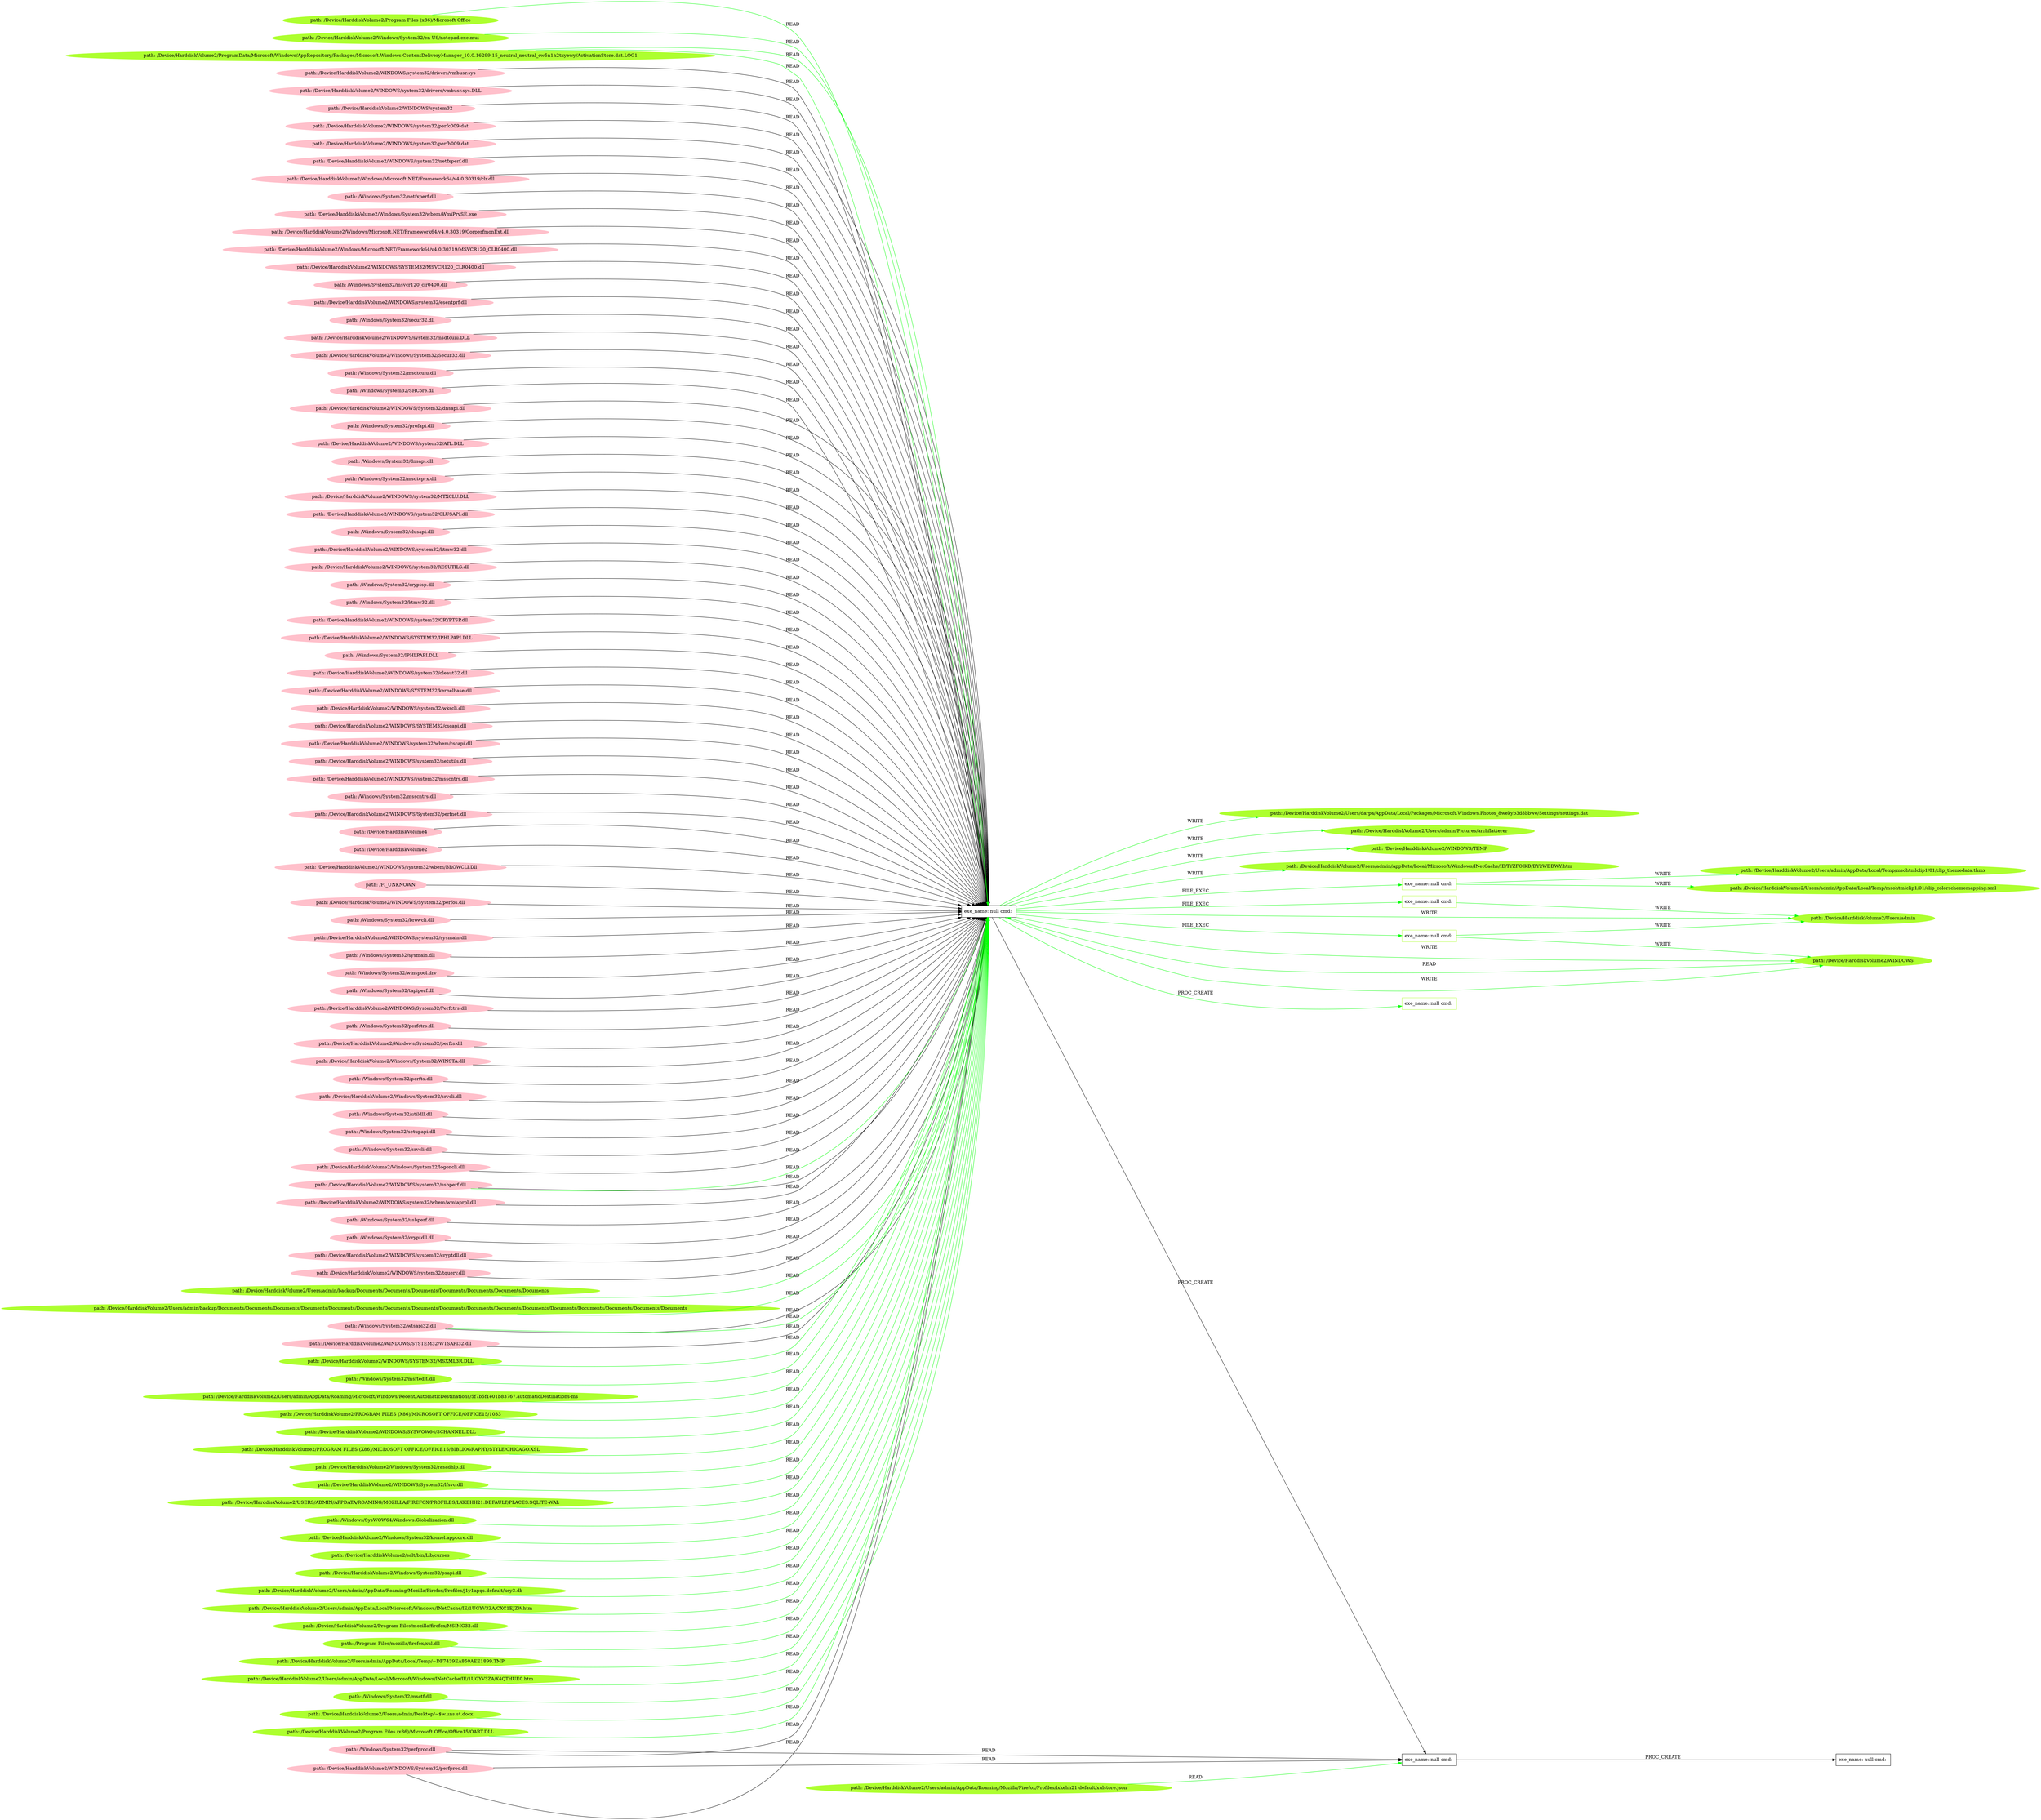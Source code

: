 digraph {
	rankdir=LR
	28 [label="exe_name: null cmd: " color=black shape=box style=solid]
	132 [label="exe_name: null cmd: " color=greenyellow shape=box style=solid]
	28 -> 132 [label=FILE_EXEC color=green]
	28 [label="exe_name: null cmd: " color=black shape=box style=solid]
	159 [label="exe_name: null cmd: " color=greenyellow shape=box style=solid]
	28 -> 159 [label=FILE_EXEC color=green]
	28 [label="exe_name: null cmd: " color=black shape=box style=solid]
	163 [label="exe_name: null cmd: " color=greenyellow shape=box style=solid]
	28 -> 163 [label=FILE_EXEC color=green]
	158 [label="path: /Device/HarddiskVolume2/ProgramData/Microsoft/Windows/AppRepository/Packages/Microsoft.Windows.ContentDeliveryManager_10.0.16299.15_neutral_neutral_cw5n1h2txyewy/ActivationStore.dat.LOG1" color=greenyellow shape=oval style=filled]
	28 [label="exe_name: null cmd: " color=black shape=box style=solid]
	158 -> 28 [label=READ color=green]
	51 [label="path: /Device/HarddiskVolume2/WINDOWS/system32/drivers/vmbusr.sys" color=pink shape=oval style=filled]
	28 [label="exe_name: null cmd: " color=black shape=box style=solid]
	51 -> 28 [label=READ color=black]
	80 [label="path: /Device/HarddiskVolume2/WINDOWS/system32/drivers/vmbusr.sys.DLL" color=pink shape=oval style=filled]
	28 [label="exe_name: null cmd: " color=black shape=box style=solid]
	80 -> 28 [label=READ color=black]
	17 [label="path: /Device/HarddiskVolume2/WINDOWS/system32" color=pink shape=oval style=filled]
	28 [label="exe_name: null cmd: " color=black shape=box style=solid]
	17 -> 28 [label=READ color=black]
	47 [label="path: /Device/HarddiskVolume2/WINDOWS/system32/perfc009.dat" color=pink shape=oval style=filled]
	28 [label="exe_name: null cmd: " color=black shape=box style=solid]
	47 -> 28 [label=READ color=black]
	107 [label="path: /Device/HarddiskVolume2/WINDOWS/system32/perfh009.dat" color=pink shape=oval style=filled]
	28 [label="exe_name: null cmd: " color=black shape=box style=solid]
	107 -> 28 [label=READ color=black]
	61 [label="path: /Device/HarddiskVolume2/WINDOWS/system32/netfxperf.dll" color=pink shape=oval style=filled]
	28 [label="exe_name: null cmd: " color=black shape=box style=solid]
	61 -> 28 [label=READ color=black]
	25 [label="path: /Device/HarddiskVolume2/Windows/Microsoft.NET/Framework64/v4.0.30319/clr.dll" color=pink shape=oval style=filled]
	28 [label="exe_name: null cmd: " color=black shape=box style=solid]
	25 -> 28 [label=READ color=black]
	53 [label="path: /Windows/System32/netfxperf.dll" color=pink shape=oval style=filled]
	28 [label="exe_name: null cmd: " color=black shape=box style=solid]
	53 -> 28 [label=READ color=black]
	42 [label="path: /Device/HarddiskVolume2/Windows/System32/wbem/WmiPrvSE.exe" color=pink shape=oval style=filled]
	28 [label="exe_name: null cmd: " color=black shape=box style=solid]
	42 -> 28 [label=READ color=black]
	14 [label="path: /Device/HarddiskVolume2/Windows/Microsoft.NET/Framework64/v4.0.30319/CorperfmonExt.dll" color=pink shape=oval style=filled]
	28 [label="exe_name: null cmd: " color=black shape=box style=solid]
	14 -> 28 [label=READ color=black]
	94 [label="path: /Device/HarddiskVolume2/Windows/Microsoft.NET/Framework64/v4.0.30319/MSVCR120_CLR0400.dll" color=pink shape=oval style=filled]
	28 [label="exe_name: null cmd: " color=black shape=box style=solid]
	94 -> 28 [label=READ color=black]
	60 [label="path: /Device/HarddiskVolume2/WINDOWS/SYSTEM32/MSVCR120_CLR0400.dll" color=pink shape=oval style=filled]
	28 [label="exe_name: null cmd: " color=black shape=box style=solid]
	60 -> 28 [label=READ color=black]
	65 [label="path: /Windows/System32/msvcr120_clr0400.dll" color=pink shape=oval style=filled]
	28 [label="exe_name: null cmd: " color=black shape=box style=solid]
	65 -> 28 [label=READ color=black]
	35 [label="path: /Device/HarddiskVolume2/WINDOWS/system32/esentprf.dll" color=pink shape=oval style=filled]
	28 [label="exe_name: null cmd: " color=black shape=box style=solid]
	35 -> 28 [label=READ color=black]
	38 [label="path: /Windows/System32/secur32.dll" color=pink shape=oval style=filled]
	28 [label="exe_name: null cmd: " color=black shape=box style=solid]
	38 -> 28 [label=READ color=black]
	44 [label="path: /Device/HarddiskVolume2/WINDOWS/system32/msdtcuiu.DLL" color=pink shape=oval style=filled]
	28 [label="exe_name: null cmd: " color=black shape=box style=solid]
	44 -> 28 [label=READ color=black]
	104 [label="path: /Device/HarddiskVolume2/Windows/System32/Secur32.dll" color=pink shape=oval style=filled]
	28 [label="exe_name: null cmd: " color=black shape=box style=solid]
	104 -> 28 [label=READ color=black]
	87 [label="path: /Windows/System32/msdtcuiu.dll" color=pink shape=oval style=filled]
	28 [label="exe_name: null cmd: " color=black shape=box style=solid]
	87 -> 28 [label=READ color=black]
	115 [label="path: /Windows/System32/SHCore.dll" color=pink shape=oval style=filled]
	28 [label="exe_name: null cmd: " color=black shape=box style=solid]
	115 -> 28 [label=READ color=black]
	40 [label="path: /Device/HarddiskVolume2/WINDOWS/System32/dnsapi.dll" color=pink shape=oval style=filled]
	28 [label="exe_name: null cmd: " color=black shape=box style=solid]
	40 -> 28 [label=READ color=black]
	73 [label="path: /Windows/System32/profapi.dll" color=pink shape=oval style=filled]
	28 [label="exe_name: null cmd: " color=black shape=box style=solid]
	73 -> 28 [label=READ color=black]
	90 [label="path: /Device/HarddiskVolume2/WINDOWS/system32/ATL.DLL" color=pink shape=oval style=filled]
	28 [label="exe_name: null cmd: " color=black shape=box style=solid]
	90 -> 28 [label=READ color=black]
	100 [label="path: /Windows/System32/dnsapi.dll" color=pink shape=oval style=filled]
	28 [label="exe_name: null cmd: " color=black shape=box style=solid]
	100 -> 28 [label=READ color=black]
	29 [label="path: /Windows/System32/msdtcprx.dll" color=pink shape=oval style=filled]
	28 [label="exe_name: null cmd: " color=black shape=box style=solid]
	29 -> 28 [label=READ color=black]
	68 [label="path: /Device/HarddiskVolume2/WINDOWS/system32/MTXCLU.DLL" color=pink shape=oval style=filled]
	28 [label="exe_name: null cmd: " color=black shape=box style=solid]
	68 -> 28 [label=READ color=black]
	46 [label="path: /Device/HarddiskVolume2/WINDOWS/system32/CLUSAPI.dll" color=pink shape=oval style=filled]
	28 [label="exe_name: null cmd: " color=black shape=box style=solid]
	46 -> 28 [label=READ color=black]
	105 [label="path: /Windows/System32/clusapi.dll" color=pink shape=oval style=filled]
	28 [label="exe_name: null cmd: " color=black shape=box style=solid]
	105 -> 28 [label=READ color=black]
	91 [label="path: /Device/HarddiskVolume2/WINDOWS/system32/ktmw32.dll" color=pink shape=oval style=filled]
	28 [label="exe_name: null cmd: " color=black shape=box style=solid]
	91 -> 28 [label=READ color=black]
	72 [label="path: /Device/HarddiskVolume2/WINDOWS/system32/RESUTILS.dll" color=pink shape=oval style=filled]
	28 [label="exe_name: null cmd: " color=black shape=box style=solid]
	72 -> 28 [label=READ color=black]
	88 [label="path: /Windows/System32/cryptsp.dll" color=pink shape=oval style=filled]
	28 [label="exe_name: null cmd: " color=black shape=box style=solid]
	88 -> 28 [label=READ color=black]
	116 [label="path: /Windows/System32/ktmw32.dll" color=pink shape=oval style=filled]
	28 [label="exe_name: null cmd: " color=black shape=box style=solid]
	116 -> 28 [label=READ color=black]
	58 [label="path: /Device/HarddiskVolume2/WINDOWS/system32/CRYPTSP.dll" color=pink shape=oval style=filled]
	28 [label="exe_name: null cmd: " color=black shape=box style=solid]
	58 -> 28 [label=READ color=black]
	22 [label="path: /Device/HarddiskVolume2/WINDOWS/SYSTEM32/IPHLPAPI.DLL" color=pink shape=oval style=filled]
	28 [label="exe_name: null cmd: " color=black shape=box style=solid]
	22 -> 28 [label=READ color=black]
	71 [label="path: /Windows/System32/IPHLPAPI.DLL" color=pink shape=oval style=filled]
	28 [label="exe_name: null cmd: " color=black shape=box style=solid]
	71 -> 28 [label=READ color=black]
	76 [label="path: /Device/HarddiskVolume2/WINDOWS/system32/oleaut32.dll" color=pink shape=oval style=filled]
	28 [label="exe_name: null cmd: " color=black shape=box style=solid]
	76 -> 28 [label=READ color=black]
	56 [label="path: /Device/HarddiskVolume2/WINDOWS/SYSTEM32/kernelbase.dll" color=pink shape=oval style=filled]
	28 [label="exe_name: null cmd: " color=black shape=box style=solid]
	56 -> 28 [label=READ color=black]
	43 [label="path: /Device/HarddiskVolume2/WINDOWS/system32/wkscli.dll" color=pink shape=oval style=filled]
	28 [label="exe_name: null cmd: " color=black shape=box style=solid]
	43 -> 28 [label=READ color=black]
	112 [label="path: /Device/HarddiskVolume2/WINDOWS/SYSTEM32/cscapi.dll" color=pink shape=oval style=filled]
	28 [label="exe_name: null cmd: " color=black shape=box style=solid]
	112 -> 28 [label=READ color=black]
	64 [label="path: /Device/HarddiskVolume2/WINDOWS/system32/wbem/cscapi.dll" color=pink shape=oval style=filled]
	28 [label="exe_name: null cmd: " color=black shape=box style=solid]
	64 -> 28 [label=READ color=black]
	54 [label="path: /Device/HarddiskVolume2/WINDOWS/system32/netutils.dll" color=pink shape=oval style=filled]
	28 [label="exe_name: null cmd: " color=black shape=box style=solid]
	54 -> 28 [label=READ color=black]
	8 [label="path: /Device/HarddiskVolume2/WINDOWS/system32/msscntrs.dll" color=pink shape=oval style=filled]
	28 [label="exe_name: null cmd: " color=black shape=box style=solid]
	8 -> 28 [label=READ color=black]
	36 [label="path: /Windows/System32/msscntrs.dll" color=pink shape=oval style=filled]
	28 [label="exe_name: null cmd: " color=black shape=box style=solid]
	36 -> 28 [label=READ color=black]
	11 [label="path: /Device/HarddiskVolume2/WINDOWS/System32/perfnet.dll" color=pink shape=oval style=filled]
	28 [label="exe_name: null cmd: " color=black shape=box style=solid]
	11 -> 28 [label=READ color=black]
	7 [label="path: /Device/HarddiskVolume4" color=pink shape=oval style=filled]
	28 [label="exe_name: null cmd: " color=black shape=box style=solid]
	7 -> 28 [label=READ color=black]
	69 [label="path: /Device/HarddiskVolume2" color=pink shape=oval style=filled]
	28 [label="exe_name: null cmd: " color=black shape=box style=solid]
	69 -> 28 [label=READ color=black]
	3 [label="path: /Device/HarddiskVolume2/WINDOWS/system32/wbem/BROWCLI.Dll" color=pink shape=oval style=filled]
	28 [label="exe_name: null cmd: " color=black shape=box style=solid]
	3 -> 28 [label=READ color=black]
	121 [label="path: /FI_UNKNOWN" color=pink shape=oval style=filled]
	28 [label="exe_name: null cmd: " color=black shape=box style=solid]
	121 -> 28 [label=READ color=black]
	98 [label="path: /Device/HarddiskVolume2/WINDOWS/System32/perfos.dll" color=pink shape=oval style=filled]
	28 [label="exe_name: null cmd: " color=black shape=box style=solid]
	98 -> 28 [label=READ color=black]
	45 [label="path: /Windows/System32/browcli.dll" color=pink shape=oval style=filled]
	28 [label="exe_name: null cmd: " color=black shape=box style=solid]
	45 -> 28 [label=READ color=black]
	118 [label="path: /Windows/System32/perfproc.dll" color=pink shape=oval style=filled]
	28 [label="exe_name: null cmd: " color=black shape=box style=solid]
	118 -> 28 [label=READ color=black]
	122 [label="path: /Device/HarddiskVolume2/WINDOWS/System32/perfproc.dll" color=pink shape=oval style=filled]
	28 [label="exe_name: null cmd: " color=black shape=box style=solid]
	122 -> 28 [label=READ color=black]
	48 [label="path: /Device/HarddiskVolume2/WINDOWS/system32/sysmain.dll" color=pink shape=oval style=filled]
	28 [label="exe_name: null cmd: " color=black shape=box style=solid]
	48 -> 28 [label=READ color=black]
	66 [label="path: /Windows/System32/sysmain.dll" color=pink shape=oval style=filled]
	28 [label="exe_name: null cmd: " color=black shape=box style=solid]
	66 -> 28 [label=READ color=black]
	9 [label="path: /Windows/System32/winspool.drv" color=pink shape=oval style=filled]
	28 [label="exe_name: null cmd: " color=black shape=box style=solid]
	9 -> 28 [label=READ color=black]
	77 [label="path: /Windows/System32/tapiperf.dll" color=pink shape=oval style=filled]
	28 [label="exe_name: null cmd: " color=black shape=box style=solid]
	77 -> 28 [label=READ color=black]
	24 [label="path: /Device/HarddiskVolume2/WINDOWS/System32/Perfctrs.dll" color=pink shape=oval style=filled]
	28 [label="exe_name: null cmd: " color=black shape=box style=solid]
	24 -> 28 [label=READ color=black]
	59 [label="path: /Windows/System32/perfctrs.dll" color=pink shape=oval style=filled]
	28 [label="exe_name: null cmd: " color=black shape=box style=solid]
	59 -> 28 [label=READ color=black]
	16 [label="path: /Device/HarddiskVolume2/Windows/System32/perfts.dll" color=pink shape=oval style=filled]
	28 [label="exe_name: null cmd: " color=black shape=box style=solid]
	16 -> 28 [label=READ color=black]
	12 [label="path: /Device/HarddiskVolume2/Windows/System32/WINSTA.dll" color=pink shape=oval style=filled]
	28 [label="exe_name: null cmd: " color=black shape=box style=solid]
	12 -> 28 [label=READ color=black]
	4 [label="path: /Windows/System32/perfts.dll" color=pink shape=oval style=filled]
	28 [label="exe_name: null cmd: " color=black shape=box style=solid]
	4 -> 28 [label=READ color=black]
	21 [label="path: /Device/HarddiskVolume2/Windows/System32/srvcli.dll" color=pink shape=oval style=filled]
	28 [label="exe_name: null cmd: " color=black shape=box style=solid]
	21 -> 28 [label=READ color=black]
	70 [label="path: /Windows/System32/utildll.dll" color=pink shape=oval style=filled]
	28 [label="exe_name: null cmd: " color=black shape=box style=solid]
	70 -> 28 [label=READ color=black]
	82 [label="path: /Windows/System32/setupapi.dll" color=pink shape=oval style=filled]
	28 [label="exe_name: null cmd: " color=black shape=box style=solid]
	82 -> 28 [label=READ color=black]
	18 [label="path: /Windows/System32/srvcli.dll" color=pink shape=oval style=filled]
	28 [label="exe_name: null cmd: " color=black shape=box style=solid]
	18 -> 28 [label=READ color=black]
	110 [label="path: /Device/HarddiskVolume2/Windows/System32/logoncli.dll" color=pink shape=oval style=filled]
	28 [label="exe_name: null cmd: " color=black shape=box style=solid]
	110 -> 28 [label=READ color=black]
	111 [label="path: /Device/HarddiskVolume2/WINDOWS/system32/usbperf.dll" color=pink shape=oval style=filled]
	28 [label="exe_name: null cmd: " color=black shape=box style=solid]
	111 -> 28 [label=READ color=green]
	111 [label="path: /Device/HarddiskVolume2/WINDOWS/system32/usbperf.dll" color=pink shape=oval style=filled]
	28 [label="exe_name: null cmd: " color=black shape=box style=solid]
	111 -> 28 [label=READ color=black]
	96 [label="path: /Device/HarddiskVolume2/WINDOWS/system32/wbem/wmiaprpl.dll" color=pink shape=oval style=filled]
	28 [label="exe_name: null cmd: " color=black shape=box style=solid]
	96 -> 28 [label=READ color=black]
	101 [label="path: /Windows/System32/usbperf.dll" color=pink shape=oval style=filled]
	28 [label="exe_name: null cmd: " color=black shape=box style=solid]
	101 -> 28 [label=READ color=black]
	31 [label="path: /Windows/System32/cryptdll.dll" color=pink shape=oval style=filled]
	28 [label="exe_name: null cmd: " color=black shape=box style=solid]
	31 -> 28 [label=READ color=black]
	75 [label="path: /Device/HarddiskVolume2/WINDOWS/system32/cryptdll.dll" color=pink shape=oval style=filled]
	28 [label="exe_name: null cmd: " color=black shape=box style=solid]
	75 -> 28 [label=READ color=black]
	109 [label="path: /Device/HarddiskVolume2/WINDOWS/system32/tquery.dll" color=pink shape=oval style=filled]
	28 [label="exe_name: null cmd: " color=black shape=box style=solid]
	109 -> 28 [label=READ color=black]
	125 [label="path: /Device/HarddiskVolume2/Users/admin/backup/Documents/Documents/Documents/Documents/Documents/Documents/Documents" color=greenyellow shape=oval style=filled]
	28 [label="exe_name: null cmd: " color=black shape=box style=solid]
	125 -> 28 [label=READ color=green]
	138 [label="path: /Device/HarddiskVolume2/Users/admin/backup/Documents/Documents/Documents/Documents/Documents/Documents/Documents/Documents/Documents/Documents/Documents/Documents/Documents/Documents/Documents/Documents/Documents" color=greenyellow shape=oval style=filled]
	28 [label="exe_name: null cmd: " color=black shape=box style=solid]
	138 -> 28 [label=READ color=green]
	79 [label="path: /Windows/System32/wtsapi32.dll" color=pink shape=oval style=filled]
	28 [label="exe_name: null cmd: " color=black shape=box style=solid]
	79 -> 28 [label=READ color=black]
	102 [label="path: /Device/HarddiskVolume2/WINDOWS/SYSTEM32/WTSAPI32.dll" color=pink shape=oval style=filled]
	28 [label="exe_name: null cmd: " color=black shape=box style=solid]
	102 -> 28 [label=READ color=black]
	28 [label="exe_name: null cmd: " color=black shape=box style=solid]
	0 [label="exe_name: null cmd: " color=black shape=box style=solid]
	28 -> 0 [label=PROC_CREATE color=black]
	122 [label="path: /Device/HarddiskVolume2/WINDOWS/System32/perfproc.dll" color=pink shape=oval style=filled]
	0 [label="exe_name: null cmd: " color=black shape=box style=solid]
	122 -> 0 [label=READ color=black]
	118 [label="path: /Windows/System32/perfproc.dll" color=pink shape=oval style=filled]
	0 [label="exe_name: null cmd: " color=black shape=box style=solid]
	118 -> 0 [label=READ color=black]
	0 [label="exe_name: null cmd: " color=black shape=box style=solid]
	1 [label="exe_name: null cmd: " color=black shape=box style=solid]
	0 -> 1 [label=PROC_CREATE color=black]
	130 [label="path: /Device/HarddiskVolume2/WINDOWS/SYSTEM32/MSXML3R.DLL" color=greenyellow shape=oval style=filled]
	28 [label="exe_name: null cmd: " color=black shape=box style=solid]
	130 -> 28 [label=READ color=green]
	148 [label="path: /Windows/System32/msftedit.dll" color=greenyellow shape=oval style=filled]
	28 [label="exe_name: null cmd: " color=black shape=box style=solid]
	148 -> 28 [label=READ color=green]
	157 [label="path: /Device/HarddiskVolume2/Users/admin/AppData/Roaming/Microsoft/Windows/Recent/AutomaticDestinations/5f7b5f1e01b83767.automaticDestinations-ms" color=greenyellow shape=oval style=filled]
	28 [label="exe_name: null cmd: " color=black shape=box style=solid]
	157 -> 28 [label=READ color=green]
	152 [label="path: /Device/HarddiskVolume2/PROGRAM FILES (X86)/MICROSOFT OFFICE/OFFICE15/1033" color=greenyellow shape=oval style=filled]
	28 [label="exe_name: null cmd: " color=black shape=box style=solid]
	152 -> 28 [label=READ color=green]
	167 [label="path: /Device/HarddiskVolume2/WINDOWS/SYSWOW64/SCHANNEL.DLL" color=greenyellow shape=oval style=filled]
	28 [label="exe_name: null cmd: " color=black shape=box style=solid]
	167 -> 28 [label=READ color=green]
	162 [label="path: /Device/HarddiskVolume2/PROGRAM FILES (X86)/MICROSOFT OFFICE/OFFICE15/BIBLIOGRAPHY/STYLE/CHICAGO.XSL" color=greenyellow shape=oval style=filled]
	28 [label="exe_name: null cmd: " color=black shape=box style=solid]
	162 -> 28 [label=READ color=green]
	126 [label="path: /Device/HarddiskVolume2/Windows/System32/rasadhlp.dll" color=greenyellow shape=oval style=filled]
	28 [label="exe_name: null cmd: " color=black shape=box style=solid]
	126 -> 28 [label=READ color=green]
	146 [label="path: /Device/HarddiskVolume2/WINDOWS/System32/lfsvc.dll" color=greenyellow shape=oval style=filled]
	28 [label="exe_name: null cmd: " color=black shape=box style=solid]
	146 -> 28 [label=READ color=green]
	131 [label="path: /Device/HarddiskVolume2/USERS/ADMIN/APPDATA/ROAMING/MOZILLA/FIREFOX/PROFILES/LXKEHH21.DEFAULT/PLACES.SQLITE-WAL" color=greenyellow shape=oval style=filled]
	28 [label="exe_name: null cmd: " color=black shape=box style=solid]
	131 -> 28 [label=READ color=green]
	141 [label="path: /Windows/SysWOW64/Windows.Globalization.dll" color=greenyellow shape=oval style=filled]
	28 [label="exe_name: null cmd: " color=black shape=box style=solid]
	141 -> 28 [label=READ color=green]
	28 [label="exe_name: null cmd: " color=black shape=box style=solid]
	139 [label="path: /Device/HarddiskVolume2/Users/darpa/AppData/Local/Packages/Microsoft.Windows.Photos_8wekyb3d8bbwe/Settings/settings.dat" color=greenyellow shape=oval style=filled]
	28 -> 139 [label=WRITE color=green]
	163 [label="exe_name: null cmd: " color=greenyellow shape=box style=solid]
	151 [label="path: /Device/HarddiskVolume2/Users/admin" color=greenyellow shape=oval style=filled]
	163 -> 151 [label=WRITE color=green]
	144 [label="path: /Device/HarddiskVolume2/Windows/System32/kernel.appcore.dll" color=greenyellow shape=oval style=filled]
	28 [label="exe_name: null cmd: " color=black shape=box style=solid]
	144 -> 28 [label=READ color=green]
	28 [label="exe_name: null cmd: " color=black shape=box style=solid]
	154 [label="path: /Device/HarddiskVolume2/Users/admin/Pictures/archflatterer" color=greenyellow shape=oval style=filled]
	28 -> 154 [label=WRITE color=green]
	166 [label="path: /Device/HarddiskVolume2/salt/bin/Lib/curses" color=greenyellow shape=oval style=filled]
	28 [label="exe_name: null cmd: " color=black shape=box style=solid]
	166 -> 28 [label=READ color=green]
	169 [label="path: /Device/HarddiskVolume2/Windows/System32/psapi.dll" color=greenyellow shape=oval style=filled]
	28 [label="exe_name: null cmd: " color=black shape=box style=solid]
	169 -> 28 [label=READ color=green]
	158 [label="path: /Device/HarddiskVolume2/ProgramData/Microsoft/Windows/AppRepository/Packages/Microsoft.Windows.ContentDeliveryManager_10.0.16299.15_neutral_neutral_cw5n1h2txyewy/ActivationStore.dat.LOG1" color=greenyellow shape=oval style=filled]
	28 [label="exe_name: null cmd: " color=black shape=box style=solid]
	158 -> 28 [label=READ color=green]
	28 [label="exe_name: null cmd: " color=black shape=box style=solid]
	171 [label="path: /Device/HarddiskVolume2/WINDOWS/TEMP" color=greenyellow shape=oval style=filled]
	28 -> 171 [label=WRITE color=green]
	129 [label="path: /Device/HarddiskVolume2/Users/admin/AppData/Roaming/Mozilla/Firefox/Profiles/j1y1apqs.default/key3.db" color=greenyellow shape=oval style=filled]
	28 [label="exe_name: null cmd: " color=black shape=box style=solid]
	129 -> 28 [label=READ color=green]
	142 [label="path: /Device/HarddiskVolume2/Users/admin/AppData/Local/Microsoft/Windows/INetCache/IE/1UGYV3ZA/CXC1EJZW.htm" color=greenyellow shape=oval style=filled]
	28 [label="exe_name: null cmd: " color=black shape=box style=solid]
	142 -> 28 [label=READ color=green]
	147 [label="path: /Device/HarddiskVolume2/Program Files/mozilla/firefox/MSIMG32.dll" color=greenyellow shape=oval style=filled]
	28 [label="exe_name: null cmd: " color=black shape=box style=solid]
	147 -> 28 [label=READ color=green]
	79 [label="path: /Windows/System32/wtsapi32.dll" color=pink shape=oval style=filled]
	28 [label="exe_name: null cmd: " color=black shape=box style=solid]
	79 -> 28 [label=READ color=green]
	149 [label="path: /Program Files/mozilla/firefox/xul.dll" color=greenyellow shape=oval style=filled]
	28 [label="exe_name: null cmd: " color=black shape=box style=solid]
	149 -> 28 [label=READ color=green]
	28 [label="exe_name: null cmd: " color=black shape=box style=solid]
	135 [label="path: /Device/HarddiskVolume2/Users/admin/AppData/Local/Microsoft/Windows/INetCache/IE/TYZFOIKD/DY2WDDWY.htm" color=greenyellow shape=oval style=filled]
	28 -> 135 [label=WRITE color=green]
	155 [label="path: /Device/HarddiskVolume2/Users/admin/AppData/Local/Temp/~DF7439EA850AEE1899.TMP" color=greenyellow shape=oval style=filled]
	28 [label="exe_name: null cmd: " color=black shape=box style=solid]
	155 -> 28 [label=READ color=green]
	28 [label="exe_name: null cmd: " color=black shape=box style=solid]
	128 [label="path: /Device/HarddiskVolume2/WINDOWS" color=greenyellow shape=oval style=filled]
	28 -> 128 [label=WRITE color=green]
	140 [label="path: /Device/HarddiskVolume2/Users/admin/AppData/Local/Microsoft/Windows/INetCache/IE/1UGYV3ZA/X4QTHUE0.htm" color=greenyellow shape=oval style=filled]
	28 [label="exe_name: null cmd: " color=black shape=box style=solid]
	140 -> 28 [label=READ color=green]
	132 [label="exe_name: null cmd: " color=greenyellow shape=box style=solid]
	133 [label="path: /Device/HarddiskVolume2/Users/admin/AppData/Local/Temp/msohtmlclip1/01/clip_themedata.thmx" color=greenyellow shape=oval style=filled]
	132 -> 133 [label=WRITE color=green]
	132 [label="exe_name: null cmd: " color=greenyellow shape=box style=solid]
	134 [label="path: /Device/HarddiskVolume2/Users/admin/AppData/Local/Temp/msohtmlclip1/01/clip_colorschememapping.xml" color=greenyellow shape=oval style=filled]
	132 -> 134 [label=WRITE color=green]
	156 [label="path: /Windows/System32/msctf.dll" color=greenyellow shape=oval style=filled]
	28 [label="exe_name: null cmd: " color=black shape=box style=solid]
	156 -> 28 [label=READ color=green]
	28 [label="exe_name: null cmd: " color=black shape=box style=solid]
	128 [label="path: /Device/HarddiskVolume2/WINDOWS" color=greenyellow shape=oval style=filled]
	28 -> 128 [label=WRITE color=green]
	150 [label="path: /Device/HarddiskVolume2/Users/admin/Desktop/~$w.uns.st.docx" color=greenyellow shape=oval style=filled]
	28 [label="exe_name: null cmd: " color=black shape=box style=solid]
	150 -> 28 [label=READ color=green]
	172 [label="path: /Device/HarddiskVolume2/Users/admin/AppData/Roaming/Mozilla/Firefox/Profiles/lxkehh21.default/xulstore.json" color=greenyellow shape=oval style=filled]
	0 [label="exe_name: null cmd: " color=black shape=box style=solid]
	172 -> 0 [label=READ color=green]
	28 [label="exe_name: null cmd: " color=black shape=box style=solid]
	153 [label="exe_name: null cmd: " color=greenyellow shape=box style=solid]
	28 -> 153 [label=PROC_CREATE color=green]
	28 [label="exe_name: null cmd: " color=black shape=box style=solid]
	151 [label="path: /Device/HarddiskVolume2/Users/admin" color=greenyellow shape=oval style=filled]
	28 -> 151 [label=WRITE color=green]
	168 [label="path: /Device/HarddiskVolume2/Program Files (x86)/Microsoft Office/Office15/OART.DLL" color=greenyellow shape=oval style=filled]
	28 [label="exe_name: null cmd: " color=black shape=box style=solid]
	168 -> 28 [label=READ color=green]
	127 [label="path: /Device/HarddiskVolume2/Program Files (x86)/Microsoft Office" color=greenyellow shape=oval style=filled]
	28 [label="exe_name: null cmd: " color=black shape=box style=solid]
	127 -> 28 [label=READ color=green]
	145 [label="path: /Device/HarddiskVolume2/Windows/System32/en-US/notepad.exe.mui" color=greenyellow shape=oval style=filled]
	28 [label="exe_name: null cmd: " color=black shape=box style=solid]
	145 -> 28 [label=READ color=green]
	159 [label="exe_name: null cmd: " color=greenyellow shape=box style=solid]
	128 [label="path: /Device/HarddiskVolume2/WINDOWS" color=greenyellow shape=oval style=filled]
	159 -> 128 [label=WRITE color=green]
	159 [label="exe_name: null cmd: " color=greenyellow shape=box style=solid]
	151 [label="path: /Device/HarddiskVolume2/Users/admin" color=greenyellow shape=oval style=filled]
	159 -> 151 [label=WRITE color=green]
	128 [label="path: /Device/HarddiskVolume2/WINDOWS" color=greenyellow shape=oval style=filled]
	28 [label="exe_name: null cmd: " color=black shape=box style=solid]
	128 -> 28 [label=READ color=green]
}
